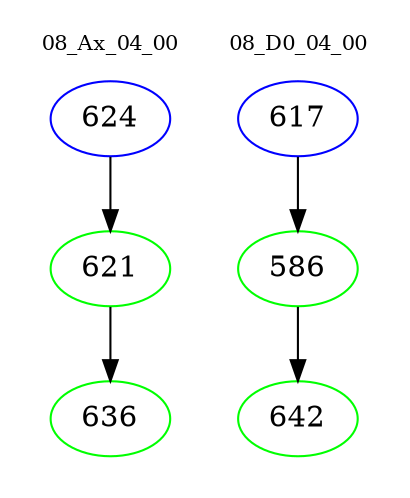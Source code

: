 digraph{
subgraph cluster_0 {
color = white
label = "08_Ax_04_00";
fontsize=10;
T0_624 [label="624", color="blue"]
T0_624 -> T0_621 [color="black"]
T0_621 [label="621", color="green"]
T0_621 -> T0_636 [color="black"]
T0_636 [label="636", color="green"]
}
subgraph cluster_1 {
color = white
label = "08_D0_04_00";
fontsize=10;
T1_617 [label="617", color="blue"]
T1_617 -> T1_586 [color="black"]
T1_586 [label="586", color="green"]
T1_586 -> T1_642 [color="black"]
T1_642 [label="642", color="green"]
}
}
